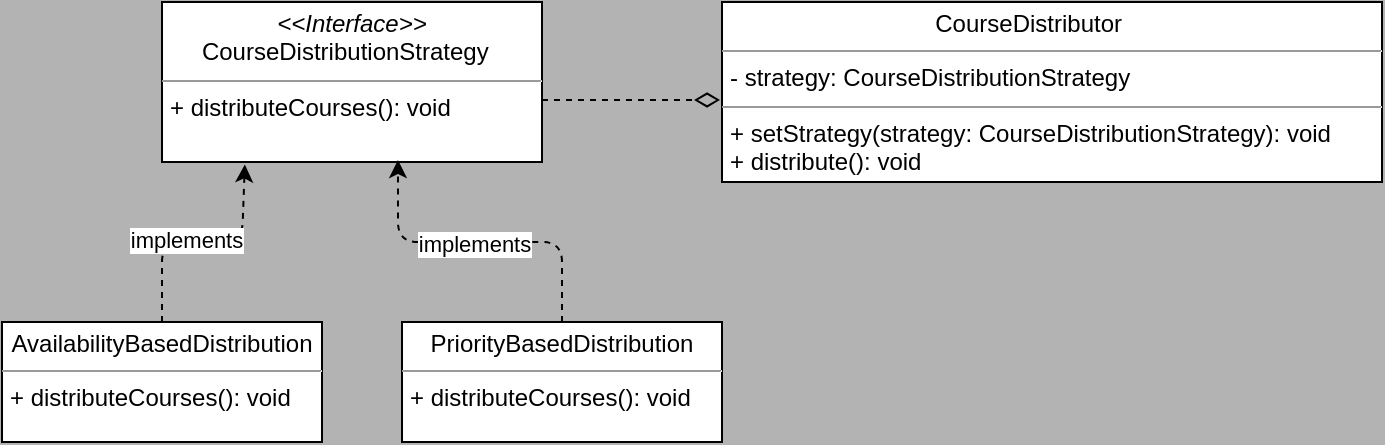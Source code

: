 <mxfile>
    <diagram id="zOeiEdgMBh659ZdkLSAr" name="Page-1">
        <mxGraphModel dx="602" dy="375" grid="1" gridSize="10" guides="1" tooltips="1" connect="1" arrows="1" fold="1" page="1" pageScale="1" pageWidth="850" pageHeight="1100" background="#B3B3B3" math="0" shadow="0">
            <root>
                <mxCell id="0"/>
                <mxCell id="1" parent="0"/>
                <mxCell id="2" value="&lt;p style=&quot;margin:0px;margin-top:4px;text-align:center;&quot;&gt;&lt;i&gt;&amp;lt;&amp;lt;Interface&amp;gt;&amp;gt;&lt;/i&gt;&lt;br&gt;CourseDistributionStrategy&amp;nbsp;&amp;nbsp;&lt;br&gt;&lt;/p&gt;&lt;hr size=&quot;1&quot;&gt;&lt;p style=&quot;margin:0px;margin-left:4px;&quot;&gt;&lt;/p&gt;&lt;p style=&quot;margin:0px;margin-left:4px;&quot;&gt;+ distributeCourses(): void&lt;br&gt;&lt;/p&gt;" style="verticalAlign=top;align=left;overflow=fill;fontSize=12;fontFamily=Helvetica;html=1;" vertex="1" parent="1">
                    <mxGeometry x="120" y="120" width="190" height="80" as="geometry"/>
                </mxCell>
                <mxCell id="6" style="edgeStyle=none;html=1;entryX=0.218;entryY=1.015;entryDx=0;entryDy=0;entryPerimeter=0;dashed=1;" edge="1" parent="1" source="3" target="2">
                    <mxGeometry relative="1" as="geometry">
                        <Array as="points">
                            <mxPoint x="120" y="240"/>
                            <mxPoint x="160" y="240"/>
                        </Array>
                    </mxGeometry>
                </mxCell>
                <mxCell id="8" value="implements" style="edgeLabel;html=1;align=center;verticalAlign=middle;resizable=0;points=[];" vertex="1" connectable="0" parent="6">
                    <mxGeometry x="-0.128" y="1" relative="1" as="geometry">
                        <mxPoint as="offset"/>
                    </mxGeometry>
                </mxCell>
                <mxCell id="3" value="&lt;p style=&quot;margin:0px;margin-top:4px;text-align:center;&quot;&gt;AvailabilityBasedDistribution&lt;br&gt;&lt;/p&gt;&lt;hr size=&quot;1&quot;&gt;&lt;p style=&quot;margin:0px;margin-left:4px;&quot;&gt;&lt;/p&gt;&lt;p style=&quot;margin:0px;margin-left:4px;&quot;&gt;+ distributeCourses(): void&lt;/p&gt;" style="verticalAlign=top;align=left;overflow=fill;fontSize=12;fontFamily=Helvetica;html=1;" vertex="1" parent="1">
                    <mxGeometry x="40" y="280" width="160" height="60" as="geometry"/>
                </mxCell>
                <mxCell id="7" style="edgeStyle=none;html=1;entryX=0.621;entryY=0.988;entryDx=0;entryDy=0;entryPerimeter=0;dashed=1;" edge="1" parent="1" source="4" target="2">
                    <mxGeometry relative="1" as="geometry">
                        <Array as="points">
                            <mxPoint x="320" y="240"/>
                            <mxPoint x="238" y="240"/>
                        </Array>
                    </mxGeometry>
                </mxCell>
                <mxCell id="4" value="&lt;p style=&quot;margin:0px;margin-top:4px;text-align:center;&quot;&gt;PriorityBasedDistribution&lt;br&gt;&lt;/p&gt;&lt;hr size=&quot;1&quot;&gt;&lt;p style=&quot;margin:0px;margin-left:4px;&quot;&gt;&lt;/p&gt;&lt;p style=&quot;margin:0px;margin-left:4px;&quot;&gt;+ distributeCourses(): void&lt;/p&gt;" style="verticalAlign=top;align=left;overflow=fill;fontSize=12;fontFamily=Helvetica;html=1;" vertex="1" parent="1">
                    <mxGeometry x="240" y="280" width="160" height="60" as="geometry"/>
                </mxCell>
                <mxCell id="5" value="&lt;p style=&quot;margin:0px;margin-top:4px;text-align:center;&quot;&gt;CourseDistributor&amp;nbsp; &amp;nbsp; &amp;nbsp; &amp;nbsp;&lt;br&gt;&lt;/p&gt;&lt;hr size=&quot;1&quot;&gt;&lt;p style=&quot;margin:0px;margin-left:4px;&quot;&gt;- strategy: CourseDistributionStrategy&lt;br&gt;&lt;/p&gt;&lt;hr size=&quot;1&quot;&gt;&lt;p style=&quot;margin:0px;margin-left:4px;&quot;&gt;+ setStrategy(strategy: CourseDistributionStrategy): void&amp;nbsp;&lt;/p&gt;&lt;p style=&quot;margin:0px;margin-left:4px;&quot;&gt;+ distribute(): void&lt;/p&gt;" style="verticalAlign=top;align=left;overflow=fill;fontSize=12;fontFamily=Helvetica;html=1;" vertex="1" parent="1">
                    <mxGeometry x="400" y="120" width="330" height="90" as="geometry"/>
                </mxCell>
                <mxCell id="9" value="implements" style="edgeLabel;html=1;align=center;verticalAlign=middle;resizable=0;points=[];" vertex="1" connectable="0" parent="1">
                    <mxGeometry x="141.905" y="249" as="geometry">
                        <mxPoint x="134" y="-8" as="offset"/>
                    </mxGeometry>
                </mxCell>
                <mxCell id="11" value="" style="html=1;endArrow=diamondThin;endFill=0;edgeStyle=elbowEdgeStyle;elbow=vertical;endSize=10;dashed=1;entryX=-0.003;entryY=0.548;entryDx=0;entryDy=0;entryPerimeter=0;" edge="1" parent="1" target="5">
                    <mxGeometry width="160" relative="1" as="geometry">
                        <mxPoint x="310" y="169" as="sourcePoint"/>
                        <mxPoint x="390" y="170" as="targetPoint"/>
                    </mxGeometry>
                </mxCell>
            </root>
        </mxGraphModel>
    </diagram>
</mxfile>